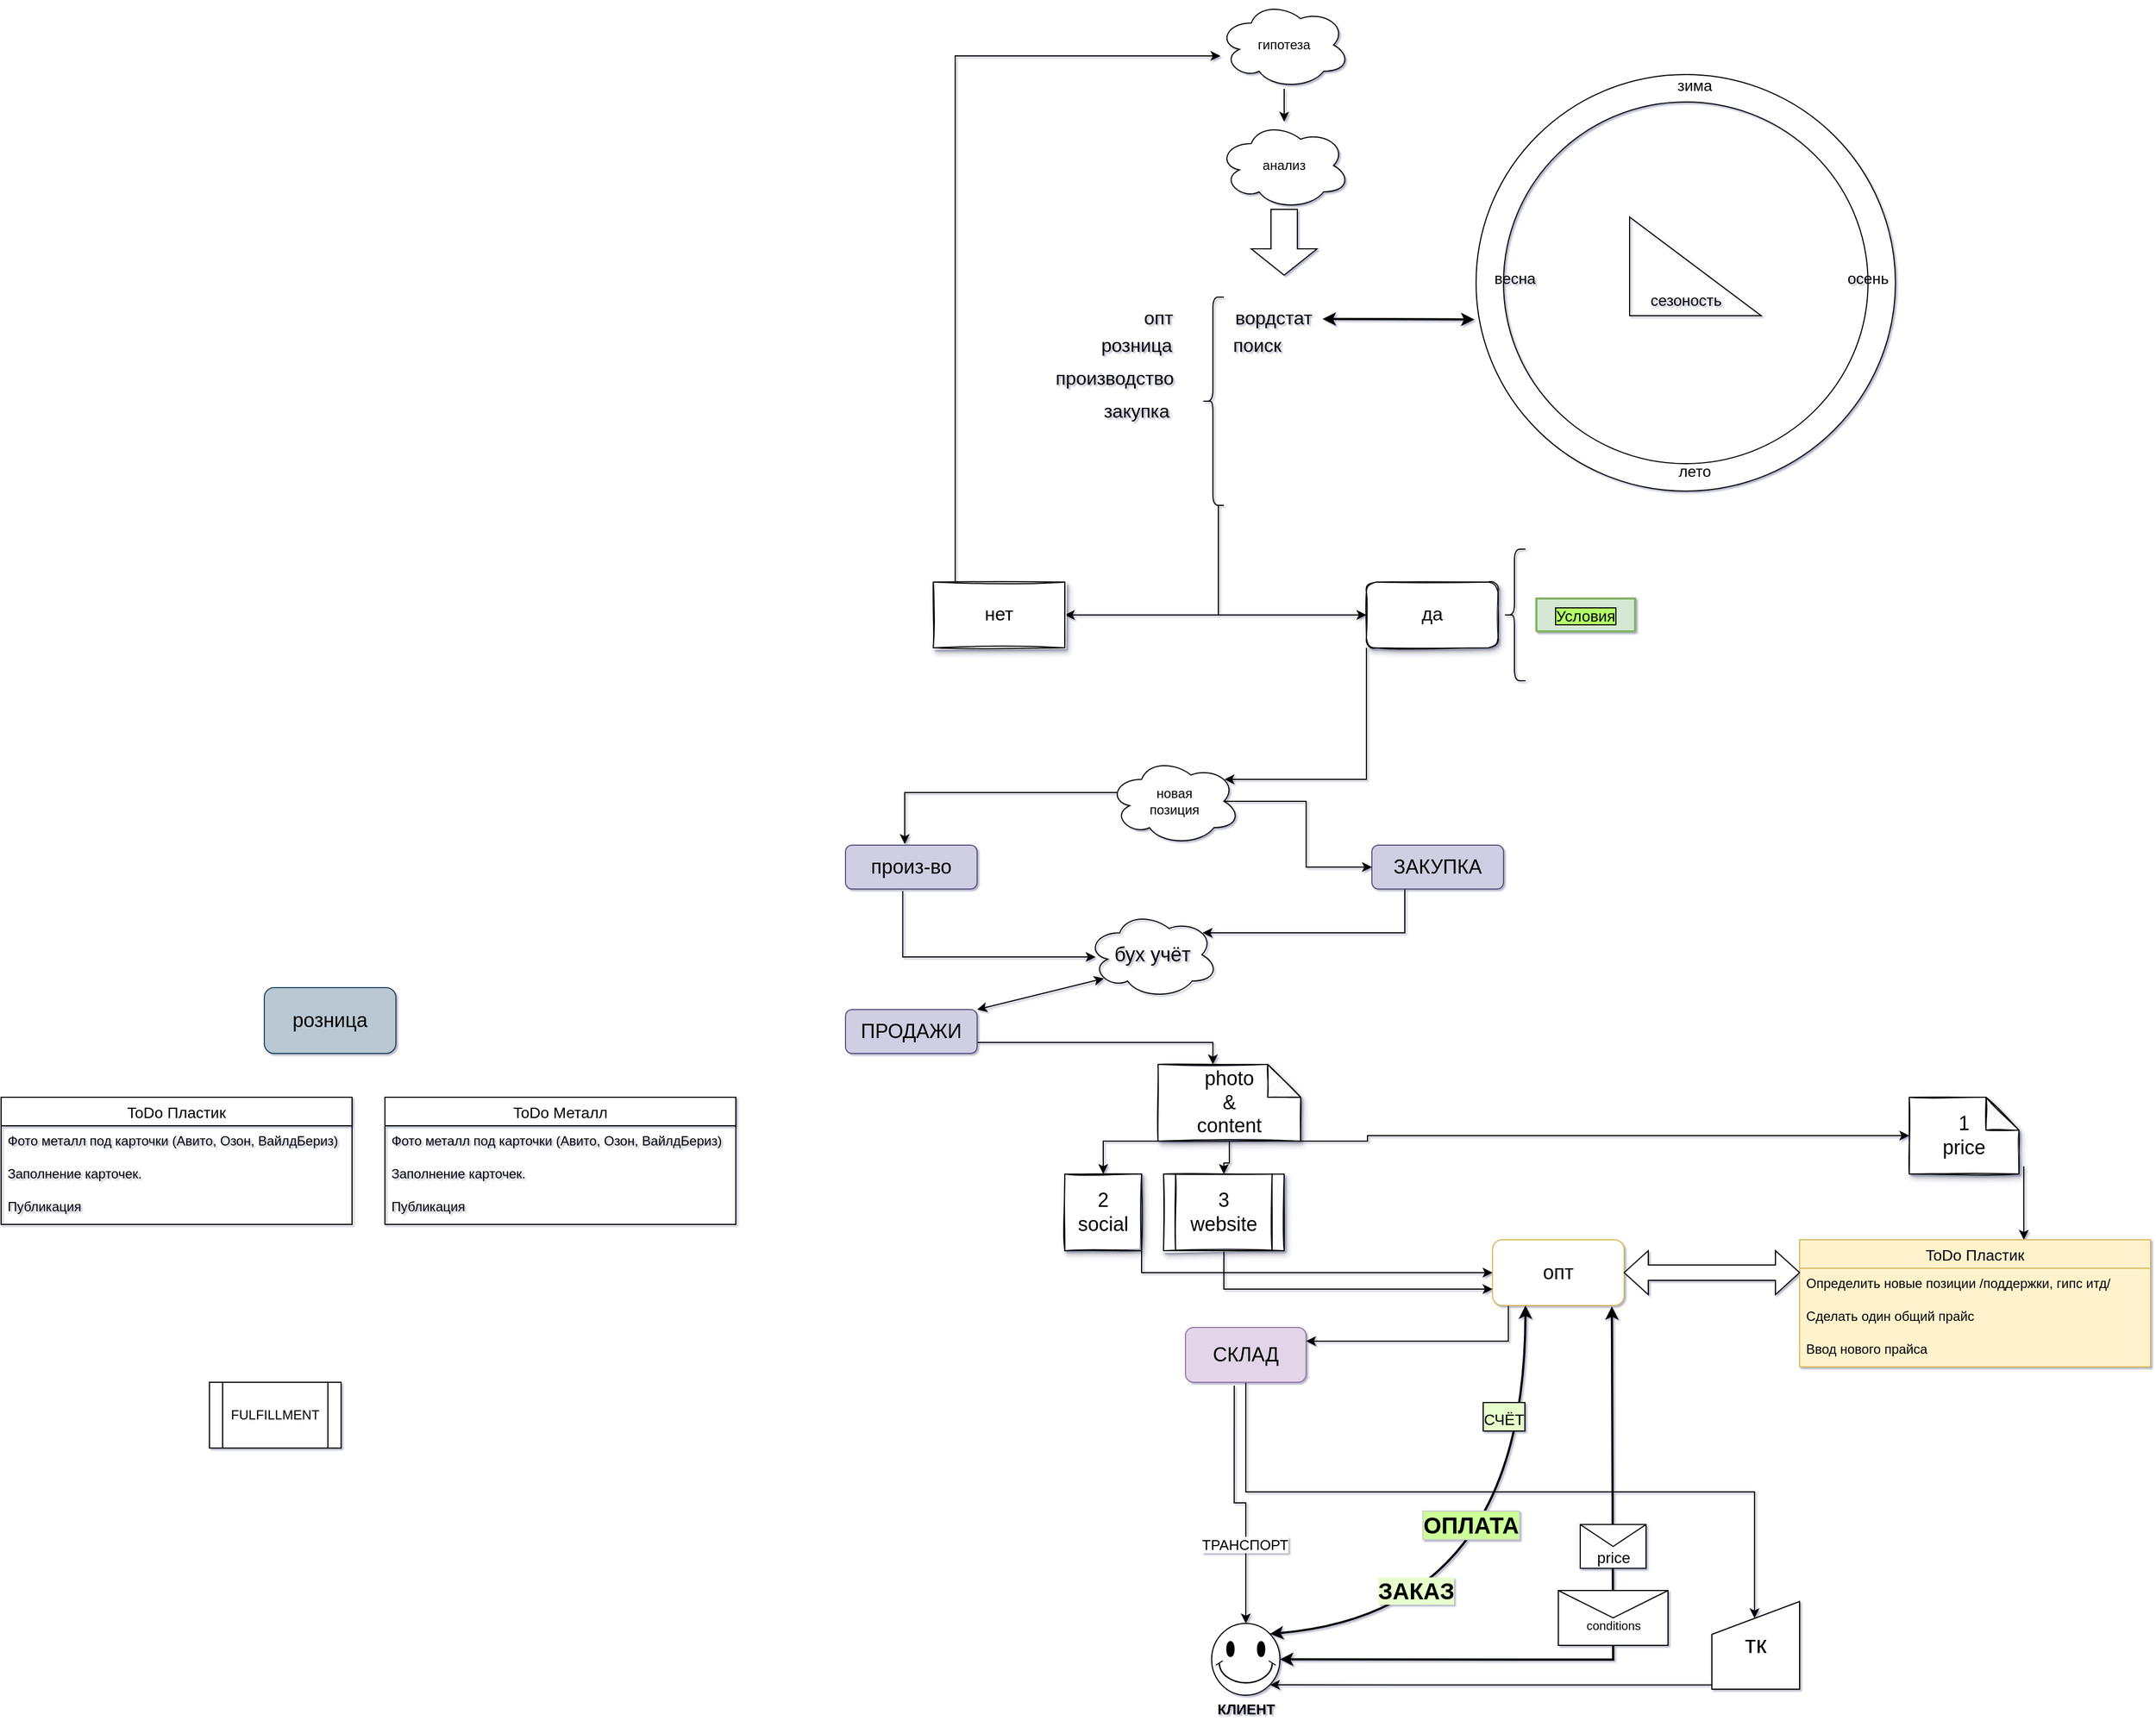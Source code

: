 <mxfile version="18.2.0" type="github">
  <diagram id="qmRuE9SEd1rKAgiWZIl9" name="Page-1">
    <mxGraphModel dx="2739" dy="1797" grid="1" gridSize="10" guides="1" tooltips="1" connect="1" arrows="1" fold="1" page="1" pageScale="1" pageWidth="1169" pageHeight="827" math="0" shadow="1">
      <root>
        <mxCell id="0" />
        <mxCell id="1" parent="0" />
        <mxCell id="O2xrhRhTO9CoQvw1CNzs-105" style="edgeStyle=orthogonalEdgeStyle;rounded=0;orthogonalLoop=1;jettySize=auto;html=1;exitX=0.12;exitY=0.994;exitDx=0;exitDy=0;entryX=1;entryY=0.25;entryDx=0;entryDy=0;fontSize=21;exitPerimeter=0;" parent="1" source="yZWfXlYMy1JbikCf-7DQ-2" target="yZWfXlYMy1JbikCf-7DQ-3" edge="1">
          <mxGeometry relative="1" as="geometry" />
        </mxCell>
        <mxCell id="yZWfXlYMy1JbikCf-7DQ-2" value="&lt;font style=&quot;font-size: 18px;&quot;&gt;&lt;font style=&quot;font-size: 18px;&quot;&gt;опт&lt;/font&gt;&lt;/font&gt;" style="rounded=1;whiteSpace=wrap;html=1;fillColor=#FFFFFF;strokeColor=#d6b656;shadow=0;" parent="1" vertex="1">
          <mxGeometry x="640" y="340" width="120" height="60" as="geometry" />
        </mxCell>
        <mxCell id="O2xrhRhTO9CoQvw1CNzs-107" style="edgeStyle=orthogonalEdgeStyle;rounded=0;orthogonalLoop=1;jettySize=auto;html=1;exitX=0.5;exitY=1;exitDx=0;exitDy=0;entryX=0.486;entryY=0.19;entryDx=0;entryDy=0;entryPerimeter=0;fontSize=21;" parent="1" source="yZWfXlYMy1JbikCf-7DQ-3" target="O2xrhRhTO9CoQvw1CNzs-41" edge="1">
          <mxGeometry relative="1" as="geometry" />
        </mxCell>
        <mxCell id="O2xrhRhTO9CoQvw1CNzs-112" style="edgeStyle=orthogonalEdgeStyle;rounded=0;orthogonalLoop=1;jettySize=auto;html=1;exitX=0.404;exitY=1.06;exitDx=0;exitDy=0;entryX=0.5;entryY=0;entryDx=0;entryDy=0;fontSize=21;exitPerimeter=0;entryPerimeter=0;" parent="1" source="yZWfXlYMy1JbikCf-7DQ-3" target="O2xrhRhTO9CoQvw1CNzs-98" edge="1">
          <mxGeometry relative="1" as="geometry">
            <mxPoint x="384.703" y="697.778" as="targetPoint" />
          </mxGeometry>
        </mxCell>
        <mxCell id="O2xrhRhTO9CoQvw1CNzs-120" value="ТРАНСПОРТ" style="edgeLabel;html=1;align=center;verticalAlign=middle;resizable=0;points=[];fontSize=13;" parent="O2xrhRhTO9CoQvw1CNzs-112" vertex="1" connectable="0">
          <mxGeometry x="0.361" y="-1" relative="1" as="geometry">
            <mxPoint as="offset" />
          </mxGeometry>
        </mxCell>
        <mxCell id="yZWfXlYMy1JbikCf-7DQ-3" value="СКЛАД" style="rounded=1;whiteSpace=wrap;html=1;shadow=0;fontSize=18;fillColor=#e1d5e7;strokeColor=#9673a6;" parent="1" vertex="1">
          <mxGeometry x="360" y="420" width="110" height="50" as="geometry" />
        </mxCell>
        <mxCell id="yZWfXlYMy1JbikCf-7DQ-4" value="бух учёт" style="ellipse;shape=cloud;whiteSpace=wrap;html=1;shadow=0;fontSize=18;fillColor=none;" parent="1" vertex="1">
          <mxGeometry x="270" y="40" width="120" height="80" as="geometry" />
        </mxCell>
        <mxCell id="yZWfXlYMy1JbikCf-7DQ-5" value="розница" style="rounded=1;whiteSpace=wrap;html=1;shadow=0;fontSize=18;fillColor=#bac8d3;strokeColor=#23445d;" parent="1" vertex="1">
          <mxGeometry x="-480" y="110" width="120" height="60" as="geometry" />
        </mxCell>
        <mxCell id="yZWfXlYMy1JbikCf-7DQ-68" style="edgeStyle=orthogonalEdgeStyle;rounded=0;orthogonalLoop=1;jettySize=auto;html=1;exitX=1;exitY=0.75;exitDx=0;exitDy=0;fontSize=18;entryX=0;entryY=0;entryDx=50;entryDy=0;entryPerimeter=0;" parent="1" source="yZWfXlYMy1JbikCf-7DQ-6" target="yZWfXlYMy1JbikCf-7DQ-62" edge="1">
          <mxGeometry relative="1" as="geometry">
            <mxPoint x="394.556" y="180" as="targetPoint" />
          </mxGeometry>
        </mxCell>
        <mxCell id="yZWfXlYMy1JbikCf-7DQ-6" value="ПРОДАЖИ" style="rounded=1;whiteSpace=wrap;html=1;shadow=0;fontSize=18;fillColor=#d0cee2;strokeColor=#56517e;" parent="1" vertex="1">
          <mxGeometry x="50" y="130" width="120" height="40" as="geometry" />
        </mxCell>
        <mxCell id="O2xrhRhTO9CoQvw1CNzs-5" style="edgeStyle=orthogonalEdgeStyle;rounded=0;orthogonalLoop=1;jettySize=auto;html=1;exitX=1.044;exitY=0.9;exitDx=0;exitDy=0;exitPerimeter=0;entryX=0.639;entryY=0;entryDx=0;entryDy=0;entryPerimeter=0;" parent="1" source="yZWfXlYMy1JbikCf-7DQ-9" target="34b-GeeWjKECq-W9QsvD-28" edge="1">
          <mxGeometry relative="1" as="geometry" />
        </mxCell>
        <mxCell id="yZWfXlYMy1JbikCf-7DQ-9" value="1&lt;br&gt;price" style="shape=note;whiteSpace=wrap;html=1;backgroundOutline=1;darkOpacity=0.05;shadow=1;fontSize=18;sketch=1;" parent="1" vertex="1">
          <mxGeometry x="1020" y="210" width="100" height="70" as="geometry" />
        </mxCell>
        <mxCell id="O2xrhRhTO9CoQvw1CNzs-69" style="edgeStyle=orthogonalEdgeStyle;rounded=0;orthogonalLoop=1;jettySize=auto;html=1;exitX=0.25;exitY=1;exitDx=0;exitDy=0;entryX=0.88;entryY=0.25;entryDx=0;entryDy=0;entryPerimeter=0;fontSize=17;" parent="1" source="yZWfXlYMy1JbikCf-7DQ-47" target="yZWfXlYMy1JbikCf-7DQ-4" edge="1">
          <mxGeometry relative="1" as="geometry">
            <Array as="points">
              <mxPoint x="560" y="60" />
            </Array>
          </mxGeometry>
        </mxCell>
        <mxCell id="yZWfXlYMy1JbikCf-7DQ-47" value="ЗАКУПКА" style="rounded=1;whiteSpace=wrap;html=1;shadow=0;fontSize=18;fillColor=#d0cee2;strokeColor=#56517e;" parent="1" vertex="1">
          <mxGeometry x="530" y="-20" width="120" height="40" as="geometry" />
        </mxCell>
        <mxCell id="O2xrhRhTO9CoQvw1CNzs-9" style="edgeStyle=orthogonalEdgeStyle;rounded=0;orthogonalLoop=1;jettySize=auto;html=1;exitX=0.5;exitY=1;exitDx=0;exitDy=0;exitPerimeter=0;" parent="1" source="yZWfXlYMy1JbikCf-7DQ-62" target="yZWfXlYMy1JbikCf-7DQ-63" edge="1">
          <mxGeometry relative="1" as="geometry" />
        </mxCell>
        <mxCell id="O2xrhRhTO9CoQvw1CNzs-10" style="edgeStyle=orthogonalEdgeStyle;rounded=0;orthogonalLoop=1;jettySize=auto;html=1;exitX=0;exitY=1;exitDx=0;exitDy=0;exitPerimeter=0;entryX=0.5;entryY=0;entryDx=0;entryDy=0;" parent="1" source="yZWfXlYMy1JbikCf-7DQ-62" target="yZWfXlYMy1JbikCf-7DQ-64" edge="1">
          <mxGeometry relative="1" as="geometry">
            <Array as="points">
              <mxPoint x="285" y="250" />
            </Array>
          </mxGeometry>
        </mxCell>
        <mxCell id="34b-GeeWjKECq-W9QsvD-2" style="edgeStyle=orthogonalEdgeStyle;rounded=0;orthogonalLoop=1;jettySize=auto;html=1;entryX=0;entryY=0.5;entryDx=0;entryDy=0;entryPerimeter=0;" edge="1" parent="1" target="yZWfXlYMy1JbikCf-7DQ-9">
          <mxGeometry relative="1" as="geometry">
            <mxPoint x="465" y="245" as="sourcePoint" />
            <Array as="points">
              <mxPoint x="526" y="250" />
              <mxPoint x="526" y="245" />
            </Array>
          </mxGeometry>
        </mxCell>
        <mxCell id="yZWfXlYMy1JbikCf-7DQ-62" value="photo&lt;br&gt;&amp;amp;&lt;br&gt;content" style="shape=note;whiteSpace=wrap;html=1;backgroundOutline=1;darkOpacity=0.05;shadow=1;fontSize=18;sketch=1;" parent="1" vertex="1">
          <mxGeometry x="335" y="180" width="130" height="70" as="geometry" />
        </mxCell>
        <mxCell id="O2xrhRhTO9CoQvw1CNzs-109" style="edgeStyle=orthogonalEdgeStyle;rounded=0;orthogonalLoop=1;jettySize=auto;html=1;exitX=0.5;exitY=1;exitDx=0;exitDy=0;entryX=0;entryY=0.75;entryDx=0;entryDy=0;fontSize=21;" parent="1" source="yZWfXlYMy1JbikCf-7DQ-63" target="yZWfXlYMy1JbikCf-7DQ-2" edge="1">
          <mxGeometry relative="1" as="geometry" />
        </mxCell>
        <mxCell id="yZWfXlYMy1JbikCf-7DQ-63" value="3&lt;br&gt;website" style="shape=process;whiteSpace=wrap;html=1;backgroundOutline=1;shadow=1;sketch=1;fontSize=18;" parent="1" vertex="1">
          <mxGeometry x="340" y="280" width="110" height="70" as="geometry" />
        </mxCell>
        <mxCell id="yZWfXlYMy1JbikCf-7DQ-65" style="edgeStyle=orthogonalEdgeStyle;rounded=0;orthogonalLoop=1;jettySize=auto;html=1;exitX=1;exitY=1;exitDx=0;exitDy=0;entryX=0;entryY=0.5;entryDx=0;entryDy=0;fontSize=18;" parent="1" source="yZWfXlYMy1JbikCf-7DQ-64" target="yZWfXlYMy1JbikCf-7DQ-2" edge="1">
          <mxGeometry relative="1" as="geometry" />
        </mxCell>
        <mxCell id="yZWfXlYMy1JbikCf-7DQ-64" value="2&lt;br&gt;social" style="whiteSpace=wrap;html=1;aspect=fixed;shadow=1;sketch=1;fontSize=18;" parent="1" vertex="1">
          <mxGeometry x="250" y="280" width="70" height="70" as="geometry" />
        </mxCell>
        <mxCell id="O2xrhRhTO9CoQvw1CNzs-1" value="FULFILLMENT" style="shape=process;whiteSpace=wrap;html=1;backgroundOutline=1;" parent="1" vertex="1">
          <mxGeometry x="-530" y="470" width="120" height="60" as="geometry" />
        </mxCell>
        <mxCell id="O2xrhRhTO9CoQvw1CNzs-6" value="" style="endArrow=classic;startArrow=classic;html=1;rounded=0;entryX=0.13;entryY=0.77;entryDx=0;entryDy=0;entryPerimeter=0;exitX=1;exitY=0;exitDx=0;exitDy=0;" parent="1" source="yZWfXlYMy1JbikCf-7DQ-6" target="yZWfXlYMy1JbikCf-7DQ-4" edge="1">
          <mxGeometry width="50" height="50" relative="1" as="geometry">
            <mxPoint x="350" y="170" as="sourcePoint" />
            <mxPoint x="330" y="160" as="targetPoint" />
            <Array as="points" />
          </mxGeometry>
        </mxCell>
        <mxCell id="O2xrhRhTO9CoQvw1CNzs-27" style="edgeStyle=orthogonalEdgeStyle;rounded=0;orthogonalLoop=1;jettySize=auto;html=1;exitX=0.07;exitY=0.4;exitDx=0;exitDy=0;exitPerimeter=0;entryX=0.45;entryY=-0.025;entryDx=0;entryDy=0;entryPerimeter=0;" parent="1" source="O2xrhRhTO9CoQvw1CNzs-16" target="O2xrhRhTO9CoQvw1CNzs-23" edge="1">
          <mxGeometry relative="1" as="geometry">
            <mxPoint x="100" y="-80" as="targetPoint" />
          </mxGeometry>
        </mxCell>
        <mxCell id="O2xrhRhTO9CoQvw1CNzs-106" style="edgeStyle=orthogonalEdgeStyle;rounded=0;orthogonalLoop=1;jettySize=auto;html=1;exitX=0.875;exitY=0.5;exitDx=0;exitDy=0;exitPerimeter=0;entryX=0;entryY=0.5;entryDx=0;entryDy=0;fontSize=21;" parent="1" source="O2xrhRhTO9CoQvw1CNzs-16" target="yZWfXlYMy1JbikCf-7DQ-47" edge="1">
          <mxGeometry relative="1" as="geometry" />
        </mxCell>
        <mxCell id="O2xrhRhTO9CoQvw1CNzs-16" value="новая&lt;br&gt;позиция" style="ellipse;shape=cloud;whiteSpace=wrap;html=1;" parent="1" vertex="1">
          <mxGeometry x="290" y="-100" width="120" height="80" as="geometry" />
        </mxCell>
        <mxCell id="O2xrhRhTO9CoQvw1CNzs-19" value="анализ" style="ellipse;shape=cloud;whiteSpace=wrap;html=1;" parent="1" vertex="1">
          <mxGeometry x="390" y="-680" width="120" height="80" as="geometry" />
        </mxCell>
        <mxCell id="O2xrhRhTO9CoQvw1CNzs-29" style="edgeStyle=orthogonalEdgeStyle;rounded=0;orthogonalLoop=1;jettySize=auto;html=1;exitX=0.435;exitY=1.047;exitDx=0;exitDy=0;entryX=0.067;entryY=0.525;entryDx=0;entryDy=0;entryPerimeter=0;exitPerimeter=0;" parent="1" source="O2xrhRhTO9CoQvw1CNzs-23" target="yZWfXlYMy1JbikCf-7DQ-4" edge="1">
          <mxGeometry relative="1" as="geometry">
            <Array as="points">
              <mxPoint x="102" y="82" />
            </Array>
          </mxGeometry>
        </mxCell>
        <mxCell id="O2xrhRhTO9CoQvw1CNzs-23" value="произ-во" style="rounded=1;whiteSpace=wrap;html=1;shadow=0;fontSize=18;fillColor=#d0cee2;strokeColor=#56517e;" parent="1" vertex="1">
          <mxGeometry x="50" y="-20" width="120" height="40" as="geometry" />
        </mxCell>
        <mxCell id="O2xrhRhTO9CoQvw1CNzs-60" style="edgeStyle=orthogonalEdgeStyle;rounded=0;orthogonalLoop=1;jettySize=auto;html=1;exitX=0.75;exitY=1;exitDx=0;exitDy=0;entryX=1;entryY=0.5;entryDx=0;entryDy=0;fontSize=17;" parent="1" source="O2xrhRhTO9CoQvw1CNzs-34" target="O2xrhRhTO9CoQvw1CNzs-52" edge="1">
          <mxGeometry relative="1" as="geometry" />
        </mxCell>
        <mxCell id="O2xrhRhTO9CoQvw1CNzs-61" style="edgeStyle=orthogonalEdgeStyle;rounded=0;orthogonalLoop=1;jettySize=auto;html=1;entryX=0;entryY=0.5;entryDx=0;entryDy=0;fontSize=17;exitX=0.75;exitY=1;exitDx=0;exitDy=0;" parent="1" source="O2xrhRhTO9CoQvw1CNzs-34" target="O2xrhRhTO9CoQvw1CNzs-54" edge="1">
          <mxGeometry relative="1" as="geometry">
            <mxPoint x="410" y="-390" as="sourcePoint" />
          </mxGeometry>
        </mxCell>
        <mxCell id="O2xrhRhTO9CoQvw1CNzs-34" value="" style="shape=curlyBracket;whiteSpace=wrap;html=1;rounded=1;" parent="1" vertex="1">
          <mxGeometry x="375" y="-520" width="20" height="190" as="geometry" />
        </mxCell>
        <mxCell id="O2xrhRhTO9CoQvw1CNzs-62" value="" style="edgeStyle=orthogonalEdgeStyle;rounded=0;orthogonalLoop=1;jettySize=auto;html=1;fontSize=17;" parent="1" source="O2xrhRhTO9CoQvw1CNzs-36" target="O2xrhRhTO9CoQvw1CNzs-19" edge="1">
          <mxGeometry relative="1" as="geometry" />
        </mxCell>
        <mxCell id="O2xrhRhTO9CoQvw1CNzs-36" value="гипотеза" style="ellipse;shape=cloud;whiteSpace=wrap;html=1;" parent="1" vertex="1">
          <mxGeometry x="390" y="-790" width="120" height="80" as="geometry" />
        </mxCell>
        <mxCell id="O2xrhRhTO9CoQvw1CNzs-119" style="edgeStyle=orthogonalEdgeStyle;rounded=0;orthogonalLoop=1;jettySize=auto;html=1;exitX=0;exitY=1;exitDx=0;exitDy=0;entryX=0.855;entryY=0.855;entryDx=0;entryDy=0;entryPerimeter=0;fontSize=13;" parent="1" source="O2xrhRhTO9CoQvw1CNzs-41" target="O2xrhRhTO9CoQvw1CNzs-98" edge="1">
          <mxGeometry relative="1" as="geometry">
            <Array as="points">
              <mxPoint x="840" y="746" />
            </Array>
          </mxGeometry>
        </mxCell>
        <mxCell id="O2xrhRhTO9CoQvw1CNzs-41" value="тк" style="shape=manualInput;whiteSpace=wrap;html=1;fontSize=22;" parent="1" vertex="1">
          <mxGeometry x="840" y="670" width="80" height="80" as="geometry" />
        </mxCell>
        <mxCell id="O2xrhRhTO9CoQvw1CNzs-53" value="" style="edgeStyle=orthogonalEdgeStyle;rounded=0;orthogonalLoop=1;jettySize=auto;html=1;fontSize=17;" parent="1" source="O2xrhRhTO9CoQvw1CNzs-52" target="O2xrhRhTO9CoQvw1CNzs-36" edge="1">
          <mxGeometry relative="1" as="geometry">
            <Array as="points">
              <mxPoint x="150" y="-740" />
            </Array>
          </mxGeometry>
        </mxCell>
        <mxCell id="O2xrhRhTO9CoQvw1CNzs-52" value="нет" style="rounded=0;whiteSpace=wrap;html=1;shadow=1;sketch=1;fontSize=17;gradientColor=none;" parent="1" vertex="1">
          <mxGeometry x="130" y="-260" width="120" height="60" as="geometry" />
        </mxCell>
        <mxCell id="O2xrhRhTO9CoQvw1CNzs-56" style="edgeStyle=orthogonalEdgeStyle;rounded=0;orthogonalLoop=1;jettySize=auto;html=1;exitX=0;exitY=1;exitDx=0;exitDy=0;entryX=0.88;entryY=0.25;entryDx=0;entryDy=0;entryPerimeter=0;fontSize=17;" parent="1" source="O2xrhRhTO9CoQvw1CNzs-54" target="O2xrhRhTO9CoQvw1CNzs-16" edge="1">
          <mxGeometry relative="1" as="geometry">
            <Array as="points">
              <mxPoint x="525" y="-80" />
            </Array>
          </mxGeometry>
        </mxCell>
        <mxCell id="O2xrhRhTO9CoQvw1CNzs-54" value="да" style="rounded=1;whiteSpace=wrap;html=1;shadow=1;sketch=1;fontSize=17;gradientColor=none;" parent="1" vertex="1">
          <mxGeometry x="525" y="-260" width="120" height="60" as="geometry" />
        </mxCell>
        <mxCell id="O2xrhRhTO9CoQvw1CNzs-66" value="" style="shape=singleArrow;whiteSpace=wrap;html=1;arrowWidth=0.4;arrowSize=0.4;rotation=90;" parent="1" vertex="1">
          <mxGeometry x="420" y="-600" width="60" height="60" as="geometry" />
        </mxCell>
        <mxCell id="O2xrhRhTO9CoQvw1CNzs-142" value="" style="edgeStyle=orthogonalEdgeStyle;curved=1;orthogonalLoop=1;jettySize=auto;html=1;fontSize=14;fontColor=#000000;startArrow=classic;startFill=1;strokeColor=default;strokeWidth=2;entryX=-0.004;entryY=0.588;entryDx=0;entryDy=0;entryPerimeter=0;" parent="1" source="O2xrhRhTO9CoQvw1CNzs-68" target="O2xrhRhTO9CoQvw1CNzs-133" edge="1">
          <mxGeometry relative="1" as="geometry">
            <mxPoint x="570" y="-540" as="targetPoint" />
          </mxGeometry>
        </mxCell>
        <mxCell id="O2xrhRhTO9CoQvw1CNzs-68" value="вордстат" style="text;html=1;align=center;verticalAlign=middle;resizable=0;points=[];autosize=1;strokeColor=none;fillColor=none;fontSize=17;" parent="1" vertex="1">
          <mxGeometry x="395" y="-515" width="90" height="30" as="geometry" />
        </mxCell>
        <mxCell id="O2xrhRhTO9CoQvw1CNzs-70" value="опт" style="text;html=1;align=center;verticalAlign=middle;resizable=0;points=[];autosize=1;strokeColor=none;fillColor=none;fontSize=17;rounded=0;shadow=0;sketch=0;" parent="1" vertex="1">
          <mxGeometry x="315" y="-515" width="40" height="30" as="geometry" />
        </mxCell>
        <mxCell id="O2xrhRhTO9CoQvw1CNzs-71" value="розница" style="text;html=1;align=center;verticalAlign=middle;resizable=0;points=[];autosize=1;strokeColor=none;fillColor=none;fontSize=17;" parent="1" vertex="1">
          <mxGeometry x="275" y="-490" width="80" height="30" as="geometry" />
        </mxCell>
        <mxCell id="O2xrhRhTO9CoQvw1CNzs-72" value="производство" style="text;html=1;align=center;verticalAlign=middle;resizable=0;points=[];autosize=1;strokeColor=none;fillColor=none;fontSize=17;" parent="1" vertex="1">
          <mxGeometry x="230" y="-460" width="130" height="30" as="geometry" />
        </mxCell>
        <mxCell id="O2xrhRhTO9CoQvw1CNzs-73" value="закупка" style="text;html=1;align=center;verticalAlign=middle;resizable=0;points=[];autosize=1;strokeColor=none;fillColor=none;fontSize=17;" parent="1" vertex="1">
          <mxGeometry x="275" y="-430" width="80" height="30" as="geometry" />
        </mxCell>
        <mxCell id="O2xrhRhTO9CoQvw1CNzs-75" value="поиск" style="text;html=1;align=center;verticalAlign=middle;resizable=0;points=[];autosize=1;strokeColor=none;fillColor=none;fontSize=17;" parent="1" vertex="1">
          <mxGeometry x="395" y="-490" width="60" height="30" as="geometry" />
        </mxCell>
        <mxCell id="O2xrhRhTO9CoQvw1CNzs-99" value="" style="endArrow=classic;html=1;rounded=0;fontSize=11;exitX=0.907;exitY=1.013;exitDx=0;exitDy=0;exitPerimeter=0;entryX=1;entryY=0.5;entryDx=0;entryDy=0;entryPerimeter=0;startArrow=classic;startFill=1;strokeWidth=2;" parent="1" source="yZWfXlYMy1JbikCf-7DQ-2" target="O2xrhRhTO9CoQvw1CNzs-98" edge="1">
          <mxGeometry relative="1" as="geometry">
            <mxPoint x="650" y="420" as="sourcePoint" />
            <mxPoint x="528.294" y="763.933" as="targetPoint" />
            <Array as="points">
              <mxPoint x="750" y="723" />
            </Array>
          </mxGeometry>
        </mxCell>
        <mxCell id="O2xrhRhTO9CoQvw1CNzs-100" value="" style="shape=message;html=1;outlineConnect=0;rounded=0;shadow=0;sketch=0;fontSize=11;gradientColor=none;" parent="O2xrhRhTO9CoQvw1CNzs-99" vertex="1">
          <mxGeometry width="60" height="40" relative="1" as="geometry">
            <mxPoint x="-30" y="-114" as="offset" />
          </mxGeometry>
        </mxCell>
        <mxCell id="O2xrhRhTO9CoQvw1CNzs-123" value="price" style="edgeLabel;html=1;align=center;verticalAlign=middle;resizable=0;points=[];fontSize=14;" parent="O2xrhRhTO9CoQvw1CNzs-99" vertex="1" connectable="0">
          <mxGeometry x="-0.109" y="-2" relative="1" as="geometry">
            <mxPoint x="2" y="-50" as="offset" />
          </mxGeometry>
        </mxCell>
        <mxCell id="O2xrhRhTO9CoQvw1CNzs-101" value="" style="endArrow=classic;html=1;fontSize=11;entryX=0.25;entryY=1;entryDx=0;entryDy=0;exitX=0.855;exitY=0.145;exitDx=0;exitDy=0;exitPerimeter=0;curved=1;strokeColor=default;strokeWidth=2;startArrow=classic;startFill=1;" parent="1" source="O2xrhRhTO9CoQvw1CNzs-98" target="yZWfXlYMy1JbikCf-7DQ-2" edge="1">
          <mxGeometry relative="1" as="geometry">
            <mxPoint x="526.794" y="736.498" as="sourcePoint" />
            <mxPoint x="600" y="450" as="targetPoint" />
            <Array as="points">
              <mxPoint x="670" y="680" />
            </Array>
          </mxGeometry>
        </mxCell>
        <mxCell id="O2xrhRhTO9CoQvw1CNzs-102" value="ЗАКАЗ" style="edgeLabel;resizable=0;html=1;align=center;verticalAlign=middle;rounded=0;shadow=0;sketch=0;fontSize=21;gradientColor=none;fontStyle=1;labelBackgroundColor=#E6FFCC;" parent="O2xrhRhTO9CoQvw1CNzs-101" connectable="0" vertex="1">
          <mxGeometry relative="1" as="geometry">
            <mxPoint x="-100" y="3" as="offset" />
          </mxGeometry>
        </mxCell>
        <mxCell id="O2xrhRhTO9CoQvw1CNzs-121" value="&lt;font style=&quot;font-size: 14px;&quot;&gt;СЧЁТ&lt;/font&gt;" style="edgeLabel;html=1;align=center;verticalAlign=middle;resizable=0;points=[];fontSize=21;labelBorderColor=default;spacingTop=0;spacing=3;horizontal=1;spacingLeft=0;labelBackgroundColor=#E6FFCC;" parent="O2xrhRhTO9CoQvw1CNzs-101" vertex="1" connectable="0">
          <mxGeometry x="0.495" y="13" relative="1" as="geometry">
            <mxPoint x="-7" y="-29" as="offset" />
          </mxGeometry>
        </mxCell>
        <mxCell id="O2xrhRhTO9CoQvw1CNzs-117" value="" style="group" parent="1" vertex="1" connectable="0">
          <mxGeometry x="380" y="690" width="70" height="90" as="geometry" />
        </mxCell>
        <mxCell id="O2xrhRhTO9CoQvw1CNzs-98" value="" style="verticalLabelPosition=bottom;verticalAlign=top;html=1;shape=mxgraph.basic.smiley;rounded=0;shadow=0;sketch=0;fontSize=11;gradientColor=none;" parent="O2xrhRhTO9CoQvw1CNzs-117" vertex="1">
          <mxGeometry x="3.86" width="62.28" height="65.56" as="geometry" />
        </mxCell>
        <mxCell id="O2xrhRhTO9CoQvw1CNzs-116" value="&lt;b&gt;&lt;font style=&quot;font-size: 13px;&quot;&gt;КЛИЕНТ&lt;/font&gt;&lt;/b&gt;" style="text;html=1;align=center;verticalAlign=middle;resizable=0;points=[];autosize=1;strokeColor=none;fillColor=none;fontSize=21;" parent="O2xrhRhTO9CoQvw1CNzs-117" vertex="1">
          <mxGeometry y="60" width="70" height="30" as="geometry" />
        </mxCell>
        <mxCell id="O2xrhRhTO9CoQvw1CNzs-122" value="&lt;span style=&quot;line-height: 1;&quot;&gt;ОПЛАТА&lt;/span&gt;" style="edgeLabel;resizable=0;html=1;align=center;verticalAlign=middle;rounded=0;shadow=0;sketch=0;fontSize=21;gradientColor=none;fontStyle=1;labelBackgroundColor=#CCFF99;labelBorderColor=#CCCCCC;" parent="1" connectable="0" vertex="1">
          <mxGeometry x="620" y="599.999" as="geometry" />
        </mxCell>
        <mxCell id="O2xrhRhTO9CoQvw1CNzs-124" value="&lt;br&gt;conditions" style="shape=message;html=1;outlineConnect=0;rounded=0;shadow=0;sketch=0;fontSize=11;gradientColor=none;" parent="1" vertex="1">
          <mxGeometry x="700" y="660" width="100" height="50" as="geometry" />
        </mxCell>
        <mxCell id="O2xrhRhTO9CoQvw1CNzs-125" value="" style="shape=curlyBracket;whiteSpace=wrap;html=1;rounded=1;shadow=0;labelBackgroundColor=#B3FF66;labelBorderColor=default;sketch=0;fontSize=14;gradientColor=none;size=0.5;" parent="1" vertex="1">
          <mxGeometry x="650" y="-290" width="20" height="120" as="geometry" />
        </mxCell>
        <mxCell id="O2xrhRhTO9CoQvw1CNzs-128" value="Условия" style="swimlane;childLayout=stackLayout;horizontal=1;startSize=30;horizontalStack=0;rounded=1;fontSize=14;fontStyle=0;strokeWidth=2;resizeParent=0;resizeLast=1;shadow=0;dashed=0;align=center;labelBackgroundColor=#B3FF66;labelBorderColor=default;sketch=0;fillColor=#d5e8d4;strokeColor=#82b366;swimlaneFillColor=default;" parent="1" vertex="1" collapsed="1">
          <mxGeometry x="680" y="-245" width="90" height="30" as="geometry">
            <mxRectangle x="680" y="-245" width="260" height="360" as="alternateBounds" />
          </mxGeometry>
        </mxCell>
        <mxCell id="O2xrhRhTO9CoQvw1CNzs-129" value="- закуп мин - 30% от опт продаж&#xa;&#xa;- производство мин -100% от опт продаж&#xa;&#xa;  &#xa; " style="align=left;spacingLeft=4;fontSize=12;verticalAlign=top;resizable=0;rotatable=0;part=1;rounded=0;shadow=0;labelBackgroundColor=#E6FFCC;labelBorderColor=default;sketch=0;fillColor=#d5e8d4;strokeColor=#82b366;fontStyle=0" parent="O2xrhRhTO9CoQvw1CNzs-128" vertex="1">
          <mxGeometry y="30" width="260" height="330" as="geometry" />
        </mxCell>
        <mxCell id="O2xrhRhTO9CoQvw1CNzs-139" value="" style="group;fillColor=none;strokeColor=none;" parent="1" vertex="1" connectable="0">
          <mxGeometry x="635" y="-723" width="385" height="380" as="geometry" />
        </mxCell>
        <mxCell id="O2xrhRhTO9CoQvw1CNzs-133" value="" style="verticalLabelPosition=bottom;verticalAlign=top;html=1;shape=mxgraph.basic.donut;dx=25;rounded=0;shadow=0;labelBackgroundColor=#CCFF99;labelBorderColor=#CCCCCC;sketch=0;fontSize=14;fontColor=#000000;gradientColor=none;" parent="O2xrhRhTO9CoQvw1CNzs-139" vertex="1">
          <mxGeometry x="-10" width="382.38" height="380" as="geometry" />
        </mxCell>
        <mxCell id="O2xrhRhTO9CoQvw1CNzs-134" value="сезоность" style="text;html=1;align=center;verticalAlign=middle;resizable=0;points=[];autosize=1;strokeColor=none;fillColor=none;fontSize=14;fontColor=#000000;" parent="O2xrhRhTO9CoQvw1CNzs-139" vertex="1">
          <mxGeometry x="141.194" y="195.926" width="80" height="20" as="geometry" />
        </mxCell>
        <mxCell id="O2xrhRhTO9CoQvw1CNzs-135" value="зима" style="text;html=1;align=center;verticalAlign=middle;resizable=0;points=[];autosize=1;strokeColor=none;fillColor=none;fontSize=14;fontColor=#000000;" parent="O2xrhRhTO9CoQvw1CNzs-139" vertex="1">
          <mxGeometry x="164.098" width="50" height="20" as="geometry" />
        </mxCell>
        <mxCell id="O2xrhRhTO9CoQvw1CNzs-136" value="лето" style="text;html=1;align=center;verticalAlign=middle;resizable=0;points=[];autosize=1;strokeColor=none;fillColor=none;fontSize=14;fontColor=#000000;" parent="O2xrhRhTO9CoQvw1CNzs-139" vertex="1">
          <mxGeometry x="164.098" y="351.852" width="50" height="20" as="geometry" />
        </mxCell>
        <mxCell id="O2xrhRhTO9CoQvw1CNzs-137" value="весна" style="text;html=1;align=center;verticalAlign=middle;resizable=0;points=[];autosize=1;strokeColor=none;fillColor=none;fontSize=14;fontColor=#000000;" parent="O2xrhRhTO9CoQvw1CNzs-139" vertex="1">
          <mxGeometry y="175.926" width="50" height="20" as="geometry" />
        </mxCell>
        <mxCell id="O2xrhRhTO9CoQvw1CNzs-138" value="осень" style="text;html=1;align=center;verticalAlign=middle;resizable=0;points=[];autosize=1;strokeColor=none;fillColor=none;fontSize=14;fontColor=#000000;" parent="O2xrhRhTO9CoQvw1CNzs-139" vertex="1">
          <mxGeometry x="321.885" y="175.926" width="50" height="20" as="geometry" />
        </mxCell>
        <mxCell id="O2xrhRhTO9CoQvw1CNzs-143" value="" style="verticalLabelPosition=bottom;verticalAlign=top;html=1;shape=mxgraph.basic.orthogonal_triangle;rounded=0;shadow=0;labelBackgroundColor=#CCFF99;labelBorderColor=#CCCCCC;sketch=0;fontSize=14;fontColor=#000000;strokeColor=default;fillColor=none;gradientColor=none;" parent="O2xrhRhTO9CoQvw1CNzs-139" vertex="1">
          <mxGeometry x="130" y="130" width="120" height="90" as="geometry" />
        </mxCell>
        <mxCell id="34b-GeeWjKECq-W9QsvD-20" value="ToDo Металл" style="swimlane;fontStyle=0;childLayout=stackLayout;horizontal=1;startSize=26;horizontalStack=0;resizeParent=1;resizeParentMax=0;resizeLast=0;collapsible=1;marginBottom=0;align=center;fontSize=14;" vertex="1" parent="1">
          <mxGeometry x="-370" y="210" width="320" height="116" as="geometry" />
        </mxCell>
        <mxCell id="34b-GeeWjKECq-W9QsvD-21" value="Фото металл под карточки (Авито, Озон, ВайлдБериз)" style="text;strokeColor=none;fillColor=none;spacingLeft=4;spacingRight=4;overflow=hidden;rotatable=0;points=[[0,0.5],[1,0.5]];portConstraint=eastwest;fontSize=12;" vertex="1" parent="34b-GeeWjKECq-W9QsvD-20">
          <mxGeometry y="26" width="320" height="30" as="geometry" />
        </mxCell>
        <mxCell id="34b-GeeWjKECq-W9QsvD-22" value="Заполнение карточек. " style="text;strokeColor=none;fillColor=none;spacingLeft=4;spacingRight=4;overflow=hidden;rotatable=0;points=[[0,0.5],[1,0.5]];portConstraint=eastwest;fontSize=12;" vertex="1" parent="34b-GeeWjKECq-W9QsvD-20">
          <mxGeometry y="56" width="320" height="30" as="geometry" />
        </mxCell>
        <mxCell id="34b-GeeWjKECq-W9QsvD-23" value="Публикация" style="text;strokeColor=none;fillColor=none;spacingLeft=4;spacingRight=4;overflow=hidden;rotatable=0;points=[[0,0.5],[1,0.5]];portConstraint=eastwest;fontSize=12;" vertex="1" parent="34b-GeeWjKECq-W9QsvD-20">
          <mxGeometry y="86" width="320" height="30" as="geometry" />
        </mxCell>
        <mxCell id="34b-GeeWjKECq-W9QsvD-24" value="ToDo Пластик" style="swimlane;fontStyle=0;childLayout=stackLayout;horizontal=1;startSize=26;horizontalStack=0;resizeParent=1;resizeParentMax=0;resizeLast=0;collapsible=1;marginBottom=0;align=center;fontSize=14;" vertex="1" parent="1">
          <mxGeometry x="-720" y="210" width="320" height="116" as="geometry" />
        </mxCell>
        <mxCell id="34b-GeeWjKECq-W9QsvD-25" value="Фото металл под карточки (Авито, Озон, ВайлдБериз)" style="text;strokeColor=none;fillColor=none;spacingLeft=4;spacingRight=4;overflow=hidden;rotatable=0;points=[[0,0.5],[1,0.5]];portConstraint=eastwest;fontSize=12;" vertex="1" parent="34b-GeeWjKECq-W9QsvD-24">
          <mxGeometry y="26" width="320" height="30" as="geometry" />
        </mxCell>
        <mxCell id="34b-GeeWjKECq-W9QsvD-26" value="Заполнение карточек. " style="text;strokeColor=none;fillColor=none;spacingLeft=4;spacingRight=4;overflow=hidden;rotatable=0;points=[[0,0.5],[1,0.5]];portConstraint=eastwest;fontSize=12;" vertex="1" parent="34b-GeeWjKECq-W9QsvD-24">
          <mxGeometry y="56" width="320" height="30" as="geometry" />
        </mxCell>
        <mxCell id="34b-GeeWjKECq-W9QsvD-27" value="Публикация" style="text;strokeColor=none;fillColor=none;spacingLeft=4;spacingRight=4;overflow=hidden;rotatable=0;points=[[0,0.5],[1,0.5]];portConstraint=eastwest;fontSize=12;" vertex="1" parent="34b-GeeWjKECq-W9QsvD-24">
          <mxGeometry y="86" width="320" height="30" as="geometry" />
        </mxCell>
        <mxCell id="34b-GeeWjKECq-W9QsvD-28" value="ToDo Пластик" style="swimlane;fontStyle=0;childLayout=stackLayout;horizontal=1;startSize=26;horizontalStack=0;resizeParent=1;resizeParentMax=0;resizeLast=0;collapsible=1;marginBottom=0;align=center;fontSize=14;fillColor=#fff2cc;strokeColor=#d6b656;swimlaneFillColor=#FFF2CC;" vertex="1" parent="1">
          <mxGeometry x="920" y="340" width="320" height="116" as="geometry" />
        </mxCell>
        <mxCell id="34b-GeeWjKECq-W9QsvD-29" value="Определить новые позиции /поддержки, гипс итд/" style="text;strokeColor=none;fillColor=none;spacingLeft=4;spacingRight=4;overflow=hidden;rotatable=0;points=[[0,0.5],[1,0.5]];portConstraint=eastwest;fontSize=12;" vertex="1" parent="34b-GeeWjKECq-W9QsvD-28">
          <mxGeometry y="26" width="320" height="30" as="geometry" />
        </mxCell>
        <mxCell id="34b-GeeWjKECq-W9QsvD-30" value="Сделать один общий прайс" style="text;strokeColor=none;fillColor=none;spacingLeft=4;spacingRight=4;overflow=hidden;rotatable=0;points=[[0,0.5],[1,0.5]];portConstraint=eastwest;fontSize=12;" vertex="1" parent="34b-GeeWjKECq-W9QsvD-28">
          <mxGeometry y="56" width="320" height="30" as="geometry" />
        </mxCell>
        <mxCell id="34b-GeeWjKECq-W9QsvD-31" value="Ввод нового прайса" style="text;strokeColor=none;fillColor=none;spacingLeft=4;spacingRight=4;overflow=hidden;rotatable=0;points=[[0,0.5],[1,0.5]];portConstraint=eastwest;fontSize=12;" vertex="1" parent="34b-GeeWjKECq-W9QsvD-28">
          <mxGeometry y="86" width="320" height="30" as="geometry" />
        </mxCell>
        <mxCell id="34b-GeeWjKECq-W9QsvD-32" value="" style="html=1;shadow=0;dashed=0;align=center;verticalAlign=middle;shape=mxgraph.arrows2.twoWayArrow;dy=0.65;dx=22;" vertex="1" parent="1">
          <mxGeometry x="760" y="350" width="160" height="40" as="geometry" />
        </mxCell>
      </root>
    </mxGraphModel>
  </diagram>
</mxfile>
